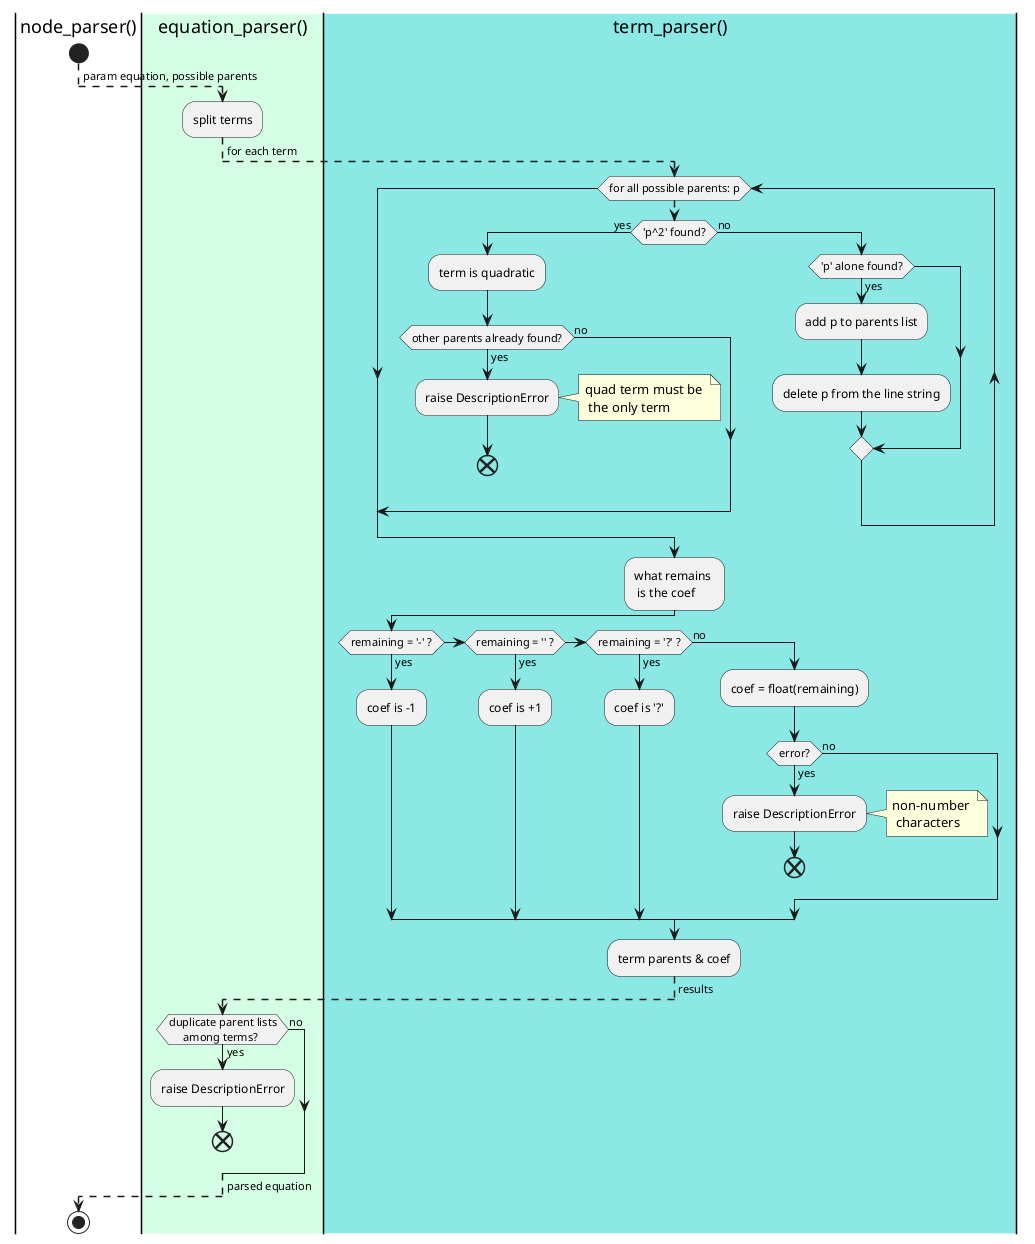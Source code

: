 @startuml

|node_parser()|
start
-[dashed]-> param equation, possible parents;
|#D5FFE4|equation_parser()|

:split terms;
-[dashed]-> for each term;

|#8BE8E5|term_parser()|
while (for all possible parents: p)
    if ('p^2' found?) then (yes)
        :term is quadratic;
        if (other parents already found?) then (yes)
            :raise DescriptionError;
            note right: quad term must be \n the only term
            end
        else (no)
        endif
        break

        note right: quad term must be \n the only term
    else (no)
        if ('p' alone found?) then (yes)
            :add p to parents list;
            :delete p from the line string;
        endif
    endif
endwhile

:what remains \n is the coef;

if (remaining = '-' ?) then (yes)
    :coef is -1;
elseif (remaining = '' ?) then (yes)
    :coef is +1;
elseif (remaining = '?' ?) then (yes)
    :coef is '?';
else (no)
    :coef = float(remaining);
    if (error?) then (yes)
        :raise DescriptionError;
        note right: non-number \n characters
        end
    else (no)
    endif
endif
:term parents & coef;
-[dashed]-> results;

|equation_parser()|
if (duplicate parent lists\n     among terms?) then (yes)
    :raise DescriptionError;
    end
else (no)
endif
-[dashed]-> parsed equation;

|node_parser()|

stop
@enduml